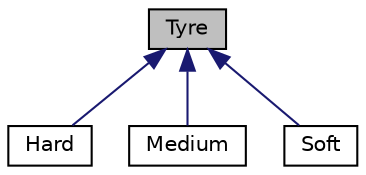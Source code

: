 digraph "Tyre"
{
  edge [fontname="Helvetica",fontsize="10",labelfontname="Helvetica",labelfontsize="10"];
  node [fontname="Helvetica",fontsize="10",shape=record];
  Node0 [label="Tyre",height=0.2,width=0.4,color="black", fillcolor="grey75", style="filled", fontcolor="black"];
  Node0 -> Node1 [dir="back",color="midnightblue",fontsize="10",style="solid",fontname="Helvetica"];
  Node1 [label="Hard",height=0.2,width=0.4,color="black", fillcolor="white", style="filled",URL="$classHard.html"];
  Node0 -> Node2 [dir="back",color="midnightblue",fontsize="10",style="solid",fontname="Helvetica"];
  Node2 [label="Medium",height=0.2,width=0.4,color="black", fillcolor="white", style="filled",URL="$classMedium.html"];
  Node0 -> Node3 [dir="back",color="midnightblue",fontsize="10",style="solid",fontname="Helvetica"];
  Node3 [label="Soft",height=0.2,width=0.4,color="black", fillcolor="white", style="filled",URL="$classSoft.html"];
}
